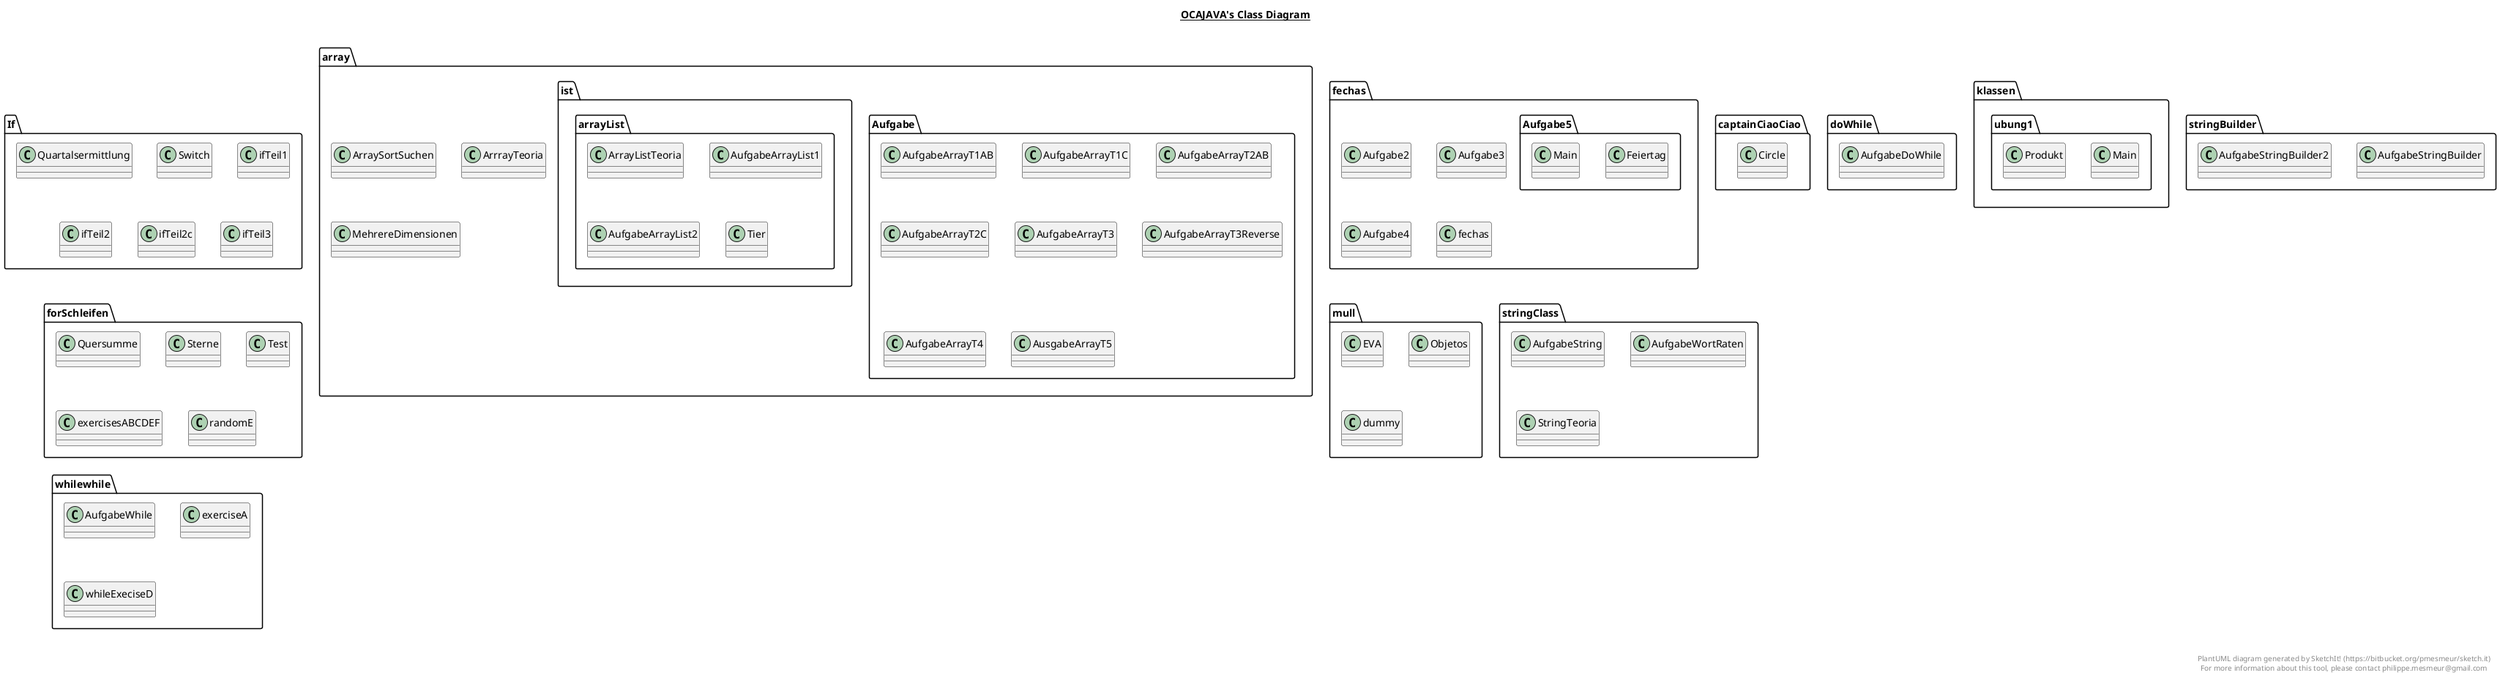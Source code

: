 @startuml

title __OCAJAVA's Class Diagram__\n

  namespace If {
    class If.Quartalsermittlung {
    }
  }
  

  namespace If {
    class If.Switch {
    }
  }
  

  namespace If {
    class If.ifTeil1 {
    }
  }
  

  namespace If {
    class If.ifTeil2 {
    }
  }
  

  namespace If {
    class If.ifTeil2c {
    }
  }
  

  namespace If {
    class If.ifTeil3 {
    }
  }
  

  namespace array {
    class array.ArraySortSuchen {
    }
  }
  

  namespace array {
    class array.ArrrayTeoria {
    }
  }
  

  namespace array {
    namespace Aufgabe {
      class array.Aufgabe.AufgabeArrayT1AB {
      }
    }
  }
  

  namespace array {
    namespace Aufgabe {
      class array.Aufgabe.AufgabeArrayT1C {
      }
    }
  }
  

  namespace array {
    namespace Aufgabe {
      class array.Aufgabe.AufgabeArrayT2AB {
      }
    }
  }
  

  namespace array {
    namespace Aufgabe {
      class array.Aufgabe.AufgabeArrayT2C {
      }
    }
  }
  

  namespace array {
    namespace Aufgabe {
      class array.Aufgabe.AufgabeArrayT3 {
      }
    }
  }
  

  namespace array {
    namespace Aufgabe {
      class array.Aufgabe.AufgabeArrayT3Reverse {
      }
    }
  }
  

  namespace array {
    namespace Aufgabe {
      class array.Aufgabe.AufgabeArrayT4 {
      }
    }
  }
  

  namespace array {
    namespace Aufgabe {
      class array.Aufgabe.AusgabeArrayT5 {
      }
    }
  }
  

  namespace array {
    class array.MehrereDimensionen {
    }
  }
  

  namespace array {
    namespace ist {
      class arrayList.ArrayListTeoria {
      }
    }
  }
  

  namespace array {
    namespace ist {
      class arrayList.AufgabeArrayList1 {
      }
    }
  }
  

  namespace array {
    namespace ist {
      class arrayList.AufgabeArrayList2 {
      }
    }
  }
  

  namespace array {
    namespace ist {
      class arrayList.Tier {
      }
    }
  }
  

  namespace captainCiaoCiao {
    class captainCiaoCiao.Circle {
    }
  }
  

  namespace doWhile {
    class doWhile.AufgabeDoWhile {
    }
  }
  

  namespace fechas {
    class fechas.Aufgabe2 {
    }
  }
  

  namespace fechas {
    class fechas.Aufgabe3 {
    }
  }
  

  namespace fechas {
    class fechas.Aufgabe4 {
    }
  }
  

  namespace fechas {
    namespace Aufgabe5 {
      class fechas.Aufgabe5.Feiertag {
      }
    }
  }
  

  namespace fechas {
    namespace Aufgabe5 {
      class fechas.Aufgabe5.Main {
      }
    }
  }
  

  namespace fechas {
    class fechas.fechas {
    }
  }
  

  namespace forSchleifen {
    class forSchleifen.Quersumme {
    }
  }
  

  namespace forSchleifen {
    class forSchleifen.Sterne {
    }
  }
  

  namespace forSchleifen {
    class forSchleifen.Test {
    }
  }
  

  namespace forSchleifen {
    class forSchleifen.exercisesABCDEF {
    }
  }
  

  namespace forSchleifen {
    class forSchleifen.randomE {
    }
  }
  

  namespace klassen.ubung1 {
    class klassen.ubung1.Main {
    }
  }
  

  namespace klassen.ubung1 {
    class klassen.ubung1.Produkt {
    }
  }
  

  namespace mull {
    class mull.EVA {
    }
  }
  

  namespace mull {
    class mull.Objetos {
    }
  }
  

  namespace mull {
    class mull.dummy {
    }
  }
  

  namespace stringBuilder {
    class stringBuilder.AufgabeStringBuilder {
    }
  }
  

  namespace stringBuilder {
    class stringBuilder.AufgabeStringBuilder2 {
    }
  }
  

  namespace stringClass {
    class stringClass.AufgabeString {
    }
  }
  

  namespace stringClass {
    class stringClass.AufgabeWortRaten {
    }
  }
  

  namespace stringClass {
    class stringClass.StringTeoria {
    }
  }
  

  namespace whilewhile {
    class whilewhile.AufgabeWhile {
    }
  }
  

  namespace whilewhile {
    class whilewhile.exerciseA {
    }
  }
  

  namespace whilewhile {
    class whilewhile.whileExeciseD {
    }
  }
  



right footer


PlantUML diagram generated by SketchIt! (https://bitbucket.org/pmesmeur/sketch.it)
For more information about this tool, please contact philippe.mesmeur@gmail.com
endfooter

@enduml
